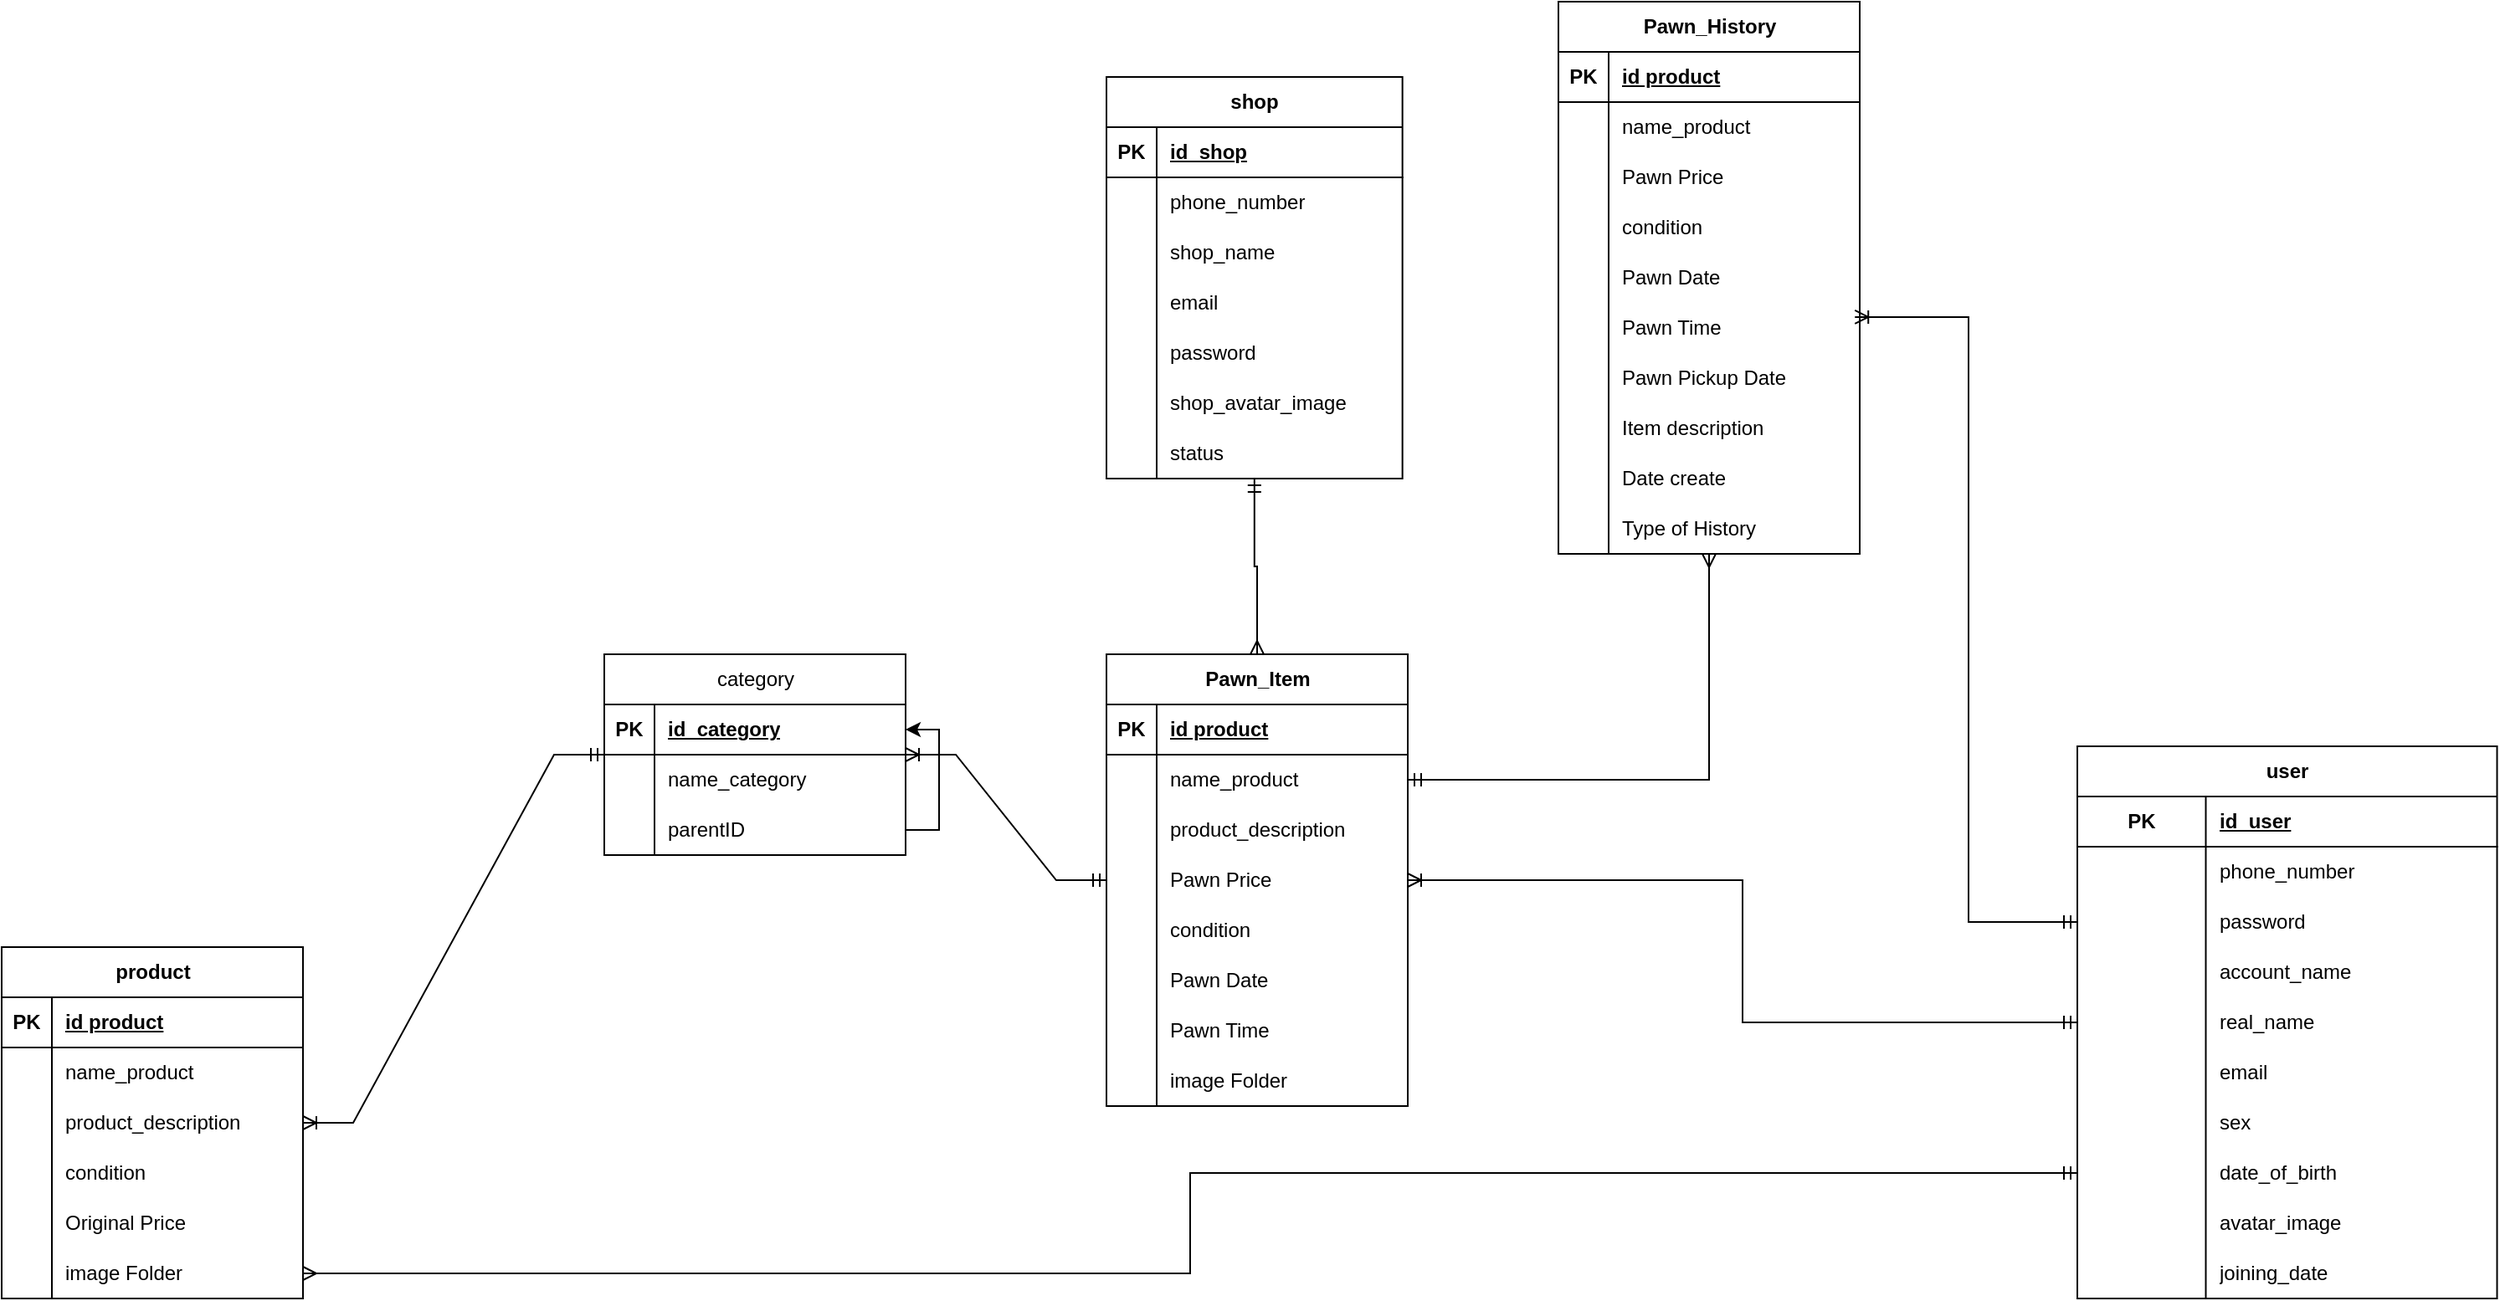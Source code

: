 <mxfile version="28.0.7">
  <diagram id="C5RBs43oDa-KdzZeNtuy" name="Page-1">
    <mxGraphModel dx="1588" dy="1987" grid="1" gridSize="10" guides="1" tooltips="1" connect="1" arrows="1" fold="1" page="1" pageScale="1" pageWidth="827" pageHeight="1169" math="0" shadow="0">
      <root>
        <mxCell id="WIyWlLk6GJQsqaUBKTNV-0" />
        <mxCell id="WIyWlLk6GJQsqaUBKTNV-1" parent="WIyWlLk6GJQsqaUBKTNV-0" />
        <mxCell id="OC8b4iL5Y77OhxWliu10-0" value="user" style="shape=table;startSize=30;container=1;collapsible=1;childLayout=tableLayout;fixedRows=1;rowLines=0;fontStyle=1;align=center;resizeLast=1;html=1;" vertex="1" parent="WIyWlLk6GJQsqaUBKTNV-1">
          <mxGeometry x="1630" y="385" width="250.75" height="330" as="geometry" />
        </mxCell>
        <mxCell id="OC8b4iL5Y77OhxWliu10-1" value="" style="shape=tableRow;horizontal=0;startSize=0;swimlaneHead=0;swimlaneBody=0;fillColor=none;collapsible=0;dropTarget=0;points=[[0,0.5],[1,0.5]];portConstraint=eastwest;top=0;left=0;right=0;bottom=1;" vertex="1" parent="OC8b4iL5Y77OhxWliu10-0">
          <mxGeometry y="30" width="250.75" height="30" as="geometry" />
        </mxCell>
        <mxCell id="OC8b4iL5Y77OhxWliu10-2" value="PK" style="shape=partialRectangle;connectable=0;fillColor=none;top=0;left=0;bottom=0;right=0;fontStyle=1;overflow=hidden;whiteSpace=wrap;html=1;" vertex="1" parent="OC8b4iL5Y77OhxWliu10-1">
          <mxGeometry width="76.75" height="30" as="geometry">
            <mxRectangle width="76.75" height="30" as="alternateBounds" />
          </mxGeometry>
        </mxCell>
        <mxCell id="OC8b4iL5Y77OhxWliu10-3" value="id_user" style="shape=partialRectangle;connectable=0;fillColor=none;top=0;left=0;bottom=0;right=0;align=left;spacingLeft=6;fontStyle=5;overflow=hidden;whiteSpace=wrap;html=1;" vertex="1" parent="OC8b4iL5Y77OhxWliu10-1">
          <mxGeometry x="76.75" width="174" height="30" as="geometry">
            <mxRectangle width="174" height="30" as="alternateBounds" />
          </mxGeometry>
        </mxCell>
        <mxCell id="OC8b4iL5Y77OhxWliu10-4" value="" style="shape=tableRow;horizontal=0;startSize=0;swimlaneHead=0;swimlaneBody=0;fillColor=none;collapsible=0;dropTarget=0;points=[[0,0.5],[1,0.5]];portConstraint=eastwest;top=0;left=0;right=0;bottom=0;" vertex="1" parent="OC8b4iL5Y77OhxWliu10-0">
          <mxGeometry y="60" width="250.75" height="30" as="geometry" />
        </mxCell>
        <mxCell id="OC8b4iL5Y77OhxWliu10-5" value="" style="shape=partialRectangle;connectable=0;fillColor=none;top=0;left=0;bottom=0;right=0;editable=1;overflow=hidden;whiteSpace=wrap;html=1;" vertex="1" parent="OC8b4iL5Y77OhxWliu10-4">
          <mxGeometry width="76.75" height="30" as="geometry">
            <mxRectangle width="76.75" height="30" as="alternateBounds" />
          </mxGeometry>
        </mxCell>
        <mxCell id="OC8b4iL5Y77OhxWliu10-6" value="phone_number" style="shape=partialRectangle;connectable=0;fillColor=none;top=0;left=0;bottom=0;right=0;align=left;spacingLeft=6;overflow=hidden;whiteSpace=wrap;html=1;" vertex="1" parent="OC8b4iL5Y77OhxWliu10-4">
          <mxGeometry x="76.75" width="174" height="30" as="geometry">
            <mxRectangle width="174" height="30" as="alternateBounds" />
          </mxGeometry>
        </mxCell>
        <mxCell id="OC8b4iL5Y77OhxWliu10-7" value="" style="shape=tableRow;horizontal=0;startSize=0;swimlaneHead=0;swimlaneBody=0;fillColor=none;collapsible=0;dropTarget=0;points=[[0,0.5],[1,0.5]];portConstraint=eastwest;top=0;left=0;right=0;bottom=0;" vertex="1" parent="OC8b4iL5Y77OhxWliu10-0">
          <mxGeometry y="90" width="250.75" height="30" as="geometry" />
        </mxCell>
        <mxCell id="OC8b4iL5Y77OhxWliu10-8" value="" style="shape=partialRectangle;connectable=0;fillColor=none;top=0;left=0;bottom=0;right=0;editable=1;overflow=hidden;whiteSpace=wrap;html=1;" vertex="1" parent="OC8b4iL5Y77OhxWliu10-7">
          <mxGeometry width="76.75" height="30" as="geometry">
            <mxRectangle width="76.75" height="30" as="alternateBounds" />
          </mxGeometry>
        </mxCell>
        <mxCell id="OC8b4iL5Y77OhxWliu10-9" value="password" style="shape=partialRectangle;connectable=0;fillColor=none;top=0;left=0;bottom=0;right=0;align=left;spacingLeft=6;overflow=hidden;whiteSpace=wrap;html=1;" vertex="1" parent="OC8b4iL5Y77OhxWliu10-7">
          <mxGeometry x="76.75" width="174" height="30" as="geometry">
            <mxRectangle width="174" height="30" as="alternateBounds" />
          </mxGeometry>
        </mxCell>
        <mxCell id="OC8b4iL5Y77OhxWliu10-10" value="" style="shape=tableRow;horizontal=0;startSize=0;swimlaneHead=0;swimlaneBody=0;fillColor=none;collapsible=0;dropTarget=0;points=[[0,0.5],[1,0.5]];portConstraint=eastwest;top=0;left=0;right=0;bottom=0;" vertex="1" parent="OC8b4iL5Y77OhxWliu10-0">
          <mxGeometry y="120" width="250.75" height="30" as="geometry" />
        </mxCell>
        <mxCell id="OC8b4iL5Y77OhxWliu10-11" value="" style="shape=partialRectangle;connectable=0;fillColor=none;top=0;left=0;bottom=0;right=0;editable=1;overflow=hidden;whiteSpace=wrap;html=1;" vertex="1" parent="OC8b4iL5Y77OhxWliu10-10">
          <mxGeometry width="76.75" height="30" as="geometry">
            <mxRectangle width="76.75" height="30" as="alternateBounds" />
          </mxGeometry>
        </mxCell>
        <mxCell id="OC8b4iL5Y77OhxWliu10-12" value="account_name" style="shape=partialRectangle;connectable=0;fillColor=none;top=0;left=0;bottom=0;right=0;align=left;spacingLeft=6;overflow=hidden;whiteSpace=wrap;html=1;" vertex="1" parent="OC8b4iL5Y77OhxWliu10-10">
          <mxGeometry x="76.75" width="174" height="30" as="geometry">
            <mxRectangle width="174" height="30" as="alternateBounds" />
          </mxGeometry>
        </mxCell>
        <mxCell id="OC8b4iL5Y77OhxWliu10-13" value="" style="shape=tableRow;horizontal=0;startSize=0;swimlaneHead=0;swimlaneBody=0;fillColor=none;collapsible=0;dropTarget=0;points=[[0,0.5],[1,0.5]];portConstraint=eastwest;top=0;left=0;right=0;bottom=0;" vertex="1" parent="OC8b4iL5Y77OhxWliu10-0">
          <mxGeometry y="150" width="250.75" height="30" as="geometry" />
        </mxCell>
        <mxCell id="OC8b4iL5Y77OhxWliu10-14" value="" style="shape=partialRectangle;connectable=0;fillColor=none;top=0;left=0;bottom=0;right=0;editable=1;overflow=hidden;whiteSpace=wrap;html=1;" vertex="1" parent="OC8b4iL5Y77OhxWliu10-13">
          <mxGeometry width="76.75" height="30" as="geometry">
            <mxRectangle width="76.75" height="30" as="alternateBounds" />
          </mxGeometry>
        </mxCell>
        <mxCell id="OC8b4iL5Y77OhxWliu10-15" value="real_name" style="shape=partialRectangle;connectable=0;fillColor=none;top=0;left=0;bottom=0;right=0;align=left;spacingLeft=6;overflow=hidden;whiteSpace=wrap;html=1;" vertex="1" parent="OC8b4iL5Y77OhxWliu10-13">
          <mxGeometry x="76.75" width="174" height="30" as="geometry">
            <mxRectangle width="174" height="30" as="alternateBounds" />
          </mxGeometry>
        </mxCell>
        <mxCell id="OC8b4iL5Y77OhxWliu10-16" value="" style="shape=tableRow;horizontal=0;startSize=0;swimlaneHead=0;swimlaneBody=0;fillColor=none;collapsible=0;dropTarget=0;points=[[0,0.5],[1,0.5]];portConstraint=eastwest;top=0;left=0;right=0;bottom=0;" vertex="1" parent="OC8b4iL5Y77OhxWliu10-0">
          <mxGeometry y="180" width="250.75" height="30" as="geometry" />
        </mxCell>
        <mxCell id="OC8b4iL5Y77OhxWliu10-17" value="" style="shape=partialRectangle;connectable=0;fillColor=none;top=0;left=0;bottom=0;right=0;editable=1;overflow=hidden;whiteSpace=wrap;html=1;" vertex="1" parent="OC8b4iL5Y77OhxWliu10-16">
          <mxGeometry width="76.75" height="30" as="geometry">
            <mxRectangle width="76.75" height="30" as="alternateBounds" />
          </mxGeometry>
        </mxCell>
        <mxCell id="OC8b4iL5Y77OhxWliu10-18" value="email" style="shape=partialRectangle;connectable=0;fillColor=none;top=0;left=0;bottom=0;right=0;align=left;spacingLeft=6;overflow=hidden;whiteSpace=wrap;html=1;" vertex="1" parent="OC8b4iL5Y77OhxWliu10-16">
          <mxGeometry x="76.75" width="174" height="30" as="geometry">
            <mxRectangle width="174" height="30" as="alternateBounds" />
          </mxGeometry>
        </mxCell>
        <mxCell id="OC8b4iL5Y77OhxWliu10-19" value="" style="shape=tableRow;horizontal=0;startSize=0;swimlaneHead=0;swimlaneBody=0;fillColor=none;collapsible=0;dropTarget=0;points=[[0,0.5],[1,0.5]];portConstraint=eastwest;top=0;left=0;right=0;bottom=0;" vertex="1" parent="OC8b4iL5Y77OhxWliu10-0">
          <mxGeometry y="210" width="250.75" height="30" as="geometry" />
        </mxCell>
        <mxCell id="OC8b4iL5Y77OhxWliu10-20" value="" style="shape=partialRectangle;connectable=0;fillColor=none;top=0;left=0;bottom=0;right=0;editable=1;overflow=hidden;whiteSpace=wrap;html=1;" vertex="1" parent="OC8b4iL5Y77OhxWliu10-19">
          <mxGeometry width="76.75" height="30" as="geometry">
            <mxRectangle width="76.75" height="30" as="alternateBounds" />
          </mxGeometry>
        </mxCell>
        <mxCell id="OC8b4iL5Y77OhxWliu10-21" value="sex" style="shape=partialRectangle;connectable=0;fillColor=none;top=0;left=0;bottom=0;right=0;align=left;spacingLeft=6;overflow=hidden;whiteSpace=wrap;html=1;" vertex="1" parent="OC8b4iL5Y77OhxWliu10-19">
          <mxGeometry x="76.75" width="174" height="30" as="geometry">
            <mxRectangle width="174" height="30" as="alternateBounds" />
          </mxGeometry>
        </mxCell>
        <mxCell id="OC8b4iL5Y77OhxWliu10-22" value="" style="shape=tableRow;horizontal=0;startSize=0;swimlaneHead=0;swimlaneBody=0;fillColor=none;collapsible=0;dropTarget=0;points=[[0,0.5],[1,0.5]];portConstraint=eastwest;top=0;left=0;right=0;bottom=0;" vertex="1" parent="OC8b4iL5Y77OhxWliu10-0">
          <mxGeometry y="240" width="250.75" height="30" as="geometry" />
        </mxCell>
        <mxCell id="OC8b4iL5Y77OhxWliu10-23" value="" style="shape=partialRectangle;connectable=0;fillColor=none;top=0;left=0;bottom=0;right=0;editable=1;overflow=hidden;whiteSpace=wrap;html=1;" vertex="1" parent="OC8b4iL5Y77OhxWliu10-22">
          <mxGeometry width="76.75" height="30" as="geometry">
            <mxRectangle width="76.75" height="30" as="alternateBounds" />
          </mxGeometry>
        </mxCell>
        <mxCell id="OC8b4iL5Y77OhxWliu10-24" value="date_of_birth" style="shape=partialRectangle;connectable=0;fillColor=none;top=0;left=0;bottom=0;right=0;align=left;spacingLeft=6;overflow=hidden;whiteSpace=wrap;html=1;" vertex="1" parent="OC8b4iL5Y77OhxWliu10-22">
          <mxGeometry x="76.75" width="174" height="30" as="geometry">
            <mxRectangle width="174" height="30" as="alternateBounds" />
          </mxGeometry>
        </mxCell>
        <mxCell id="OC8b4iL5Y77OhxWliu10-25" value="" style="shape=tableRow;horizontal=0;startSize=0;swimlaneHead=0;swimlaneBody=0;fillColor=none;collapsible=0;dropTarget=0;points=[[0,0.5],[1,0.5]];portConstraint=eastwest;top=0;left=0;right=0;bottom=0;" vertex="1" parent="OC8b4iL5Y77OhxWliu10-0">
          <mxGeometry y="270" width="250.75" height="30" as="geometry" />
        </mxCell>
        <mxCell id="OC8b4iL5Y77OhxWliu10-26" value="" style="shape=partialRectangle;connectable=0;fillColor=none;top=0;left=0;bottom=0;right=0;editable=1;overflow=hidden;whiteSpace=wrap;html=1;" vertex="1" parent="OC8b4iL5Y77OhxWliu10-25">
          <mxGeometry width="76.75" height="30" as="geometry">
            <mxRectangle width="76.75" height="30" as="alternateBounds" />
          </mxGeometry>
        </mxCell>
        <mxCell id="OC8b4iL5Y77OhxWliu10-27" value="avatar_image" style="shape=partialRectangle;connectable=0;fillColor=none;top=0;left=0;bottom=0;right=0;align=left;spacingLeft=6;overflow=hidden;whiteSpace=wrap;html=1;" vertex="1" parent="OC8b4iL5Y77OhxWliu10-25">
          <mxGeometry x="76.75" width="174" height="30" as="geometry">
            <mxRectangle width="174" height="30" as="alternateBounds" />
          </mxGeometry>
        </mxCell>
        <mxCell id="OC8b4iL5Y77OhxWliu10-28" value="" style="shape=tableRow;horizontal=0;startSize=0;swimlaneHead=0;swimlaneBody=0;fillColor=none;collapsible=0;dropTarget=0;points=[[0,0.5],[1,0.5]];portConstraint=eastwest;top=0;left=0;right=0;bottom=0;" vertex="1" parent="OC8b4iL5Y77OhxWliu10-0">
          <mxGeometry y="300" width="250.75" height="30" as="geometry" />
        </mxCell>
        <mxCell id="OC8b4iL5Y77OhxWliu10-29" value="" style="shape=partialRectangle;connectable=0;fillColor=none;top=0;left=0;bottom=0;right=0;editable=1;overflow=hidden;whiteSpace=wrap;html=1;" vertex="1" parent="OC8b4iL5Y77OhxWliu10-28">
          <mxGeometry width="76.75" height="30" as="geometry">
            <mxRectangle width="76.75" height="30" as="alternateBounds" />
          </mxGeometry>
        </mxCell>
        <mxCell id="OC8b4iL5Y77OhxWliu10-30" value="joining_date" style="shape=partialRectangle;connectable=0;fillColor=none;top=0;left=0;bottom=0;right=0;align=left;spacingLeft=6;overflow=hidden;whiteSpace=wrap;html=1;" vertex="1" parent="OC8b4iL5Y77OhxWliu10-28">
          <mxGeometry x="76.75" width="174" height="30" as="geometry">
            <mxRectangle width="174" height="30" as="alternateBounds" />
          </mxGeometry>
        </mxCell>
        <mxCell id="OC8b4iL5Y77OhxWliu10-62" value="product" style="shape=table;startSize=30;container=1;collapsible=1;childLayout=tableLayout;fixedRows=1;rowLines=0;fontStyle=1;align=center;resizeLast=1;html=1;" vertex="1" parent="WIyWlLk6GJQsqaUBKTNV-1">
          <mxGeometry x="390" y="505" width="180" height="210" as="geometry" />
        </mxCell>
        <mxCell id="OC8b4iL5Y77OhxWliu10-63" value="" style="shape=tableRow;horizontal=0;startSize=0;swimlaneHead=0;swimlaneBody=0;fillColor=none;collapsible=0;dropTarget=0;points=[[0,0.5],[1,0.5]];portConstraint=eastwest;top=0;left=0;right=0;bottom=1;" vertex="1" parent="OC8b4iL5Y77OhxWliu10-62">
          <mxGeometry y="30" width="180" height="30" as="geometry" />
        </mxCell>
        <mxCell id="OC8b4iL5Y77OhxWliu10-64" value="PK" style="shape=partialRectangle;connectable=0;fillColor=none;top=0;left=0;bottom=0;right=0;fontStyle=1;overflow=hidden;whiteSpace=wrap;html=1;" vertex="1" parent="OC8b4iL5Y77OhxWliu10-63">
          <mxGeometry width="30" height="30" as="geometry">
            <mxRectangle width="30" height="30" as="alternateBounds" />
          </mxGeometry>
        </mxCell>
        <mxCell id="OC8b4iL5Y77OhxWliu10-65" value="id product" style="shape=partialRectangle;connectable=0;fillColor=none;top=0;left=0;bottom=0;right=0;align=left;spacingLeft=6;fontStyle=5;overflow=hidden;whiteSpace=wrap;html=1;" vertex="1" parent="OC8b4iL5Y77OhxWliu10-63">
          <mxGeometry x="30" width="150" height="30" as="geometry">
            <mxRectangle width="150" height="30" as="alternateBounds" />
          </mxGeometry>
        </mxCell>
        <mxCell id="OC8b4iL5Y77OhxWliu10-66" value="" style="shape=tableRow;horizontal=0;startSize=0;swimlaneHead=0;swimlaneBody=0;fillColor=none;collapsible=0;dropTarget=0;points=[[0,0.5],[1,0.5]];portConstraint=eastwest;top=0;left=0;right=0;bottom=0;" vertex="1" parent="OC8b4iL5Y77OhxWliu10-62">
          <mxGeometry y="60" width="180" height="30" as="geometry" />
        </mxCell>
        <mxCell id="OC8b4iL5Y77OhxWliu10-67" value="" style="shape=partialRectangle;connectable=0;fillColor=none;top=0;left=0;bottom=0;right=0;editable=1;overflow=hidden;whiteSpace=wrap;html=1;" vertex="1" parent="OC8b4iL5Y77OhxWliu10-66">
          <mxGeometry width="30" height="30" as="geometry">
            <mxRectangle width="30" height="30" as="alternateBounds" />
          </mxGeometry>
        </mxCell>
        <mxCell id="OC8b4iL5Y77OhxWliu10-68" value="name_product" style="shape=partialRectangle;connectable=0;fillColor=none;top=0;left=0;bottom=0;right=0;align=left;spacingLeft=6;overflow=hidden;whiteSpace=wrap;html=1;" vertex="1" parent="OC8b4iL5Y77OhxWliu10-66">
          <mxGeometry x="30" width="150" height="30" as="geometry">
            <mxRectangle width="150" height="30" as="alternateBounds" />
          </mxGeometry>
        </mxCell>
        <mxCell id="OC8b4iL5Y77OhxWliu10-69" value="" style="shape=tableRow;horizontal=0;startSize=0;swimlaneHead=0;swimlaneBody=0;fillColor=none;collapsible=0;dropTarget=0;points=[[0,0.5],[1,0.5]];portConstraint=eastwest;top=0;left=0;right=0;bottom=0;" vertex="1" parent="OC8b4iL5Y77OhxWliu10-62">
          <mxGeometry y="90" width="180" height="30" as="geometry" />
        </mxCell>
        <mxCell id="OC8b4iL5Y77OhxWliu10-70" value="" style="shape=partialRectangle;connectable=0;fillColor=none;top=0;left=0;bottom=0;right=0;editable=1;overflow=hidden;whiteSpace=wrap;html=1;" vertex="1" parent="OC8b4iL5Y77OhxWliu10-69">
          <mxGeometry width="30" height="30" as="geometry">
            <mxRectangle width="30" height="30" as="alternateBounds" />
          </mxGeometry>
        </mxCell>
        <mxCell id="OC8b4iL5Y77OhxWliu10-71" value="product_description" style="shape=partialRectangle;connectable=0;fillColor=none;top=0;left=0;bottom=0;right=0;align=left;spacingLeft=6;overflow=hidden;whiteSpace=wrap;html=1;" vertex="1" parent="OC8b4iL5Y77OhxWliu10-69">
          <mxGeometry x="30" width="150" height="30" as="geometry">
            <mxRectangle width="150" height="30" as="alternateBounds" />
          </mxGeometry>
        </mxCell>
        <mxCell id="OC8b4iL5Y77OhxWliu10-75" value="" style="shape=tableRow;horizontal=0;startSize=0;swimlaneHead=0;swimlaneBody=0;fillColor=none;collapsible=0;dropTarget=0;points=[[0,0.5],[1,0.5]];portConstraint=eastwest;top=0;left=0;right=0;bottom=0;" vertex="1" parent="OC8b4iL5Y77OhxWliu10-62">
          <mxGeometry y="120" width="180" height="30" as="geometry" />
        </mxCell>
        <mxCell id="OC8b4iL5Y77OhxWliu10-76" value="" style="shape=partialRectangle;connectable=0;fillColor=none;top=0;left=0;bottom=0;right=0;editable=1;overflow=hidden;whiteSpace=wrap;html=1;" vertex="1" parent="OC8b4iL5Y77OhxWliu10-75">
          <mxGeometry width="30" height="30" as="geometry">
            <mxRectangle width="30" height="30" as="alternateBounds" />
          </mxGeometry>
        </mxCell>
        <mxCell id="OC8b4iL5Y77OhxWliu10-77" value="condition" style="shape=partialRectangle;connectable=0;fillColor=none;top=0;left=0;bottom=0;right=0;align=left;spacingLeft=6;overflow=hidden;whiteSpace=wrap;html=1;" vertex="1" parent="OC8b4iL5Y77OhxWliu10-75">
          <mxGeometry x="30" width="150" height="30" as="geometry">
            <mxRectangle width="150" height="30" as="alternateBounds" />
          </mxGeometry>
        </mxCell>
        <mxCell id="OC8b4iL5Y77OhxWliu10-285" value="" style="shape=tableRow;horizontal=0;startSize=0;swimlaneHead=0;swimlaneBody=0;fillColor=none;collapsible=0;dropTarget=0;points=[[0,0.5],[1,0.5]];portConstraint=eastwest;top=0;left=0;right=0;bottom=0;" vertex="1" parent="OC8b4iL5Y77OhxWliu10-62">
          <mxGeometry y="150" width="180" height="30" as="geometry" />
        </mxCell>
        <mxCell id="OC8b4iL5Y77OhxWliu10-286" value="" style="shape=partialRectangle;connectable=0;fillColor=none;top=0;left=0;bottom=0;right=0;editable=1;overflow=hidden;whiteSpace=wrap;html=1;" vertex="1" parent="OC8b4iL5Y77OhxWliu10-285">
          <mxGeometry width="30" height="30" as="geometry">
            <mxRectangle width="30" height="30" as="alternateBounds" />
          </mxGeometry>
        </mxCell>
        <mxCell id="OC8b4iL5Y77OhxWliu10-287" value="Original Price" style="shape=partialRectangle;connectable=0;fillColor=none;top=0;left=0;bottom=0;right=0;align=left;spacingLeft=6;overflow=hidden;whiteSpace=wrap;html=1;" vertex="1" parent="OC8b4iL5Y77OhxWliu10-285">
          <mxGeometry x="30" width="150" height="30" as="geometry">
            <mxRectangle width="150" height="30" as="alternateBounds" />
          </mxGeometry>
        </mxCell>
        <mxCell id="OC8b4iL5Y77OhxWliu10-313" value="" style="shape=tableRow;horizontal=0;startSize=0;swimlaneHead=0;swimlaneBody=0;fillColor=none;collapsible=0;dropTarget=0;points=[[0,0.5],[1,0.5]];portConstraint=eastwest;top=0;left=0;right=0;bottom=0;" vertex="1" parent="OC8b4iL5Y77OhxWliu10-62">
          <mxGeometry y="180" width="180" height="30" as="geometry" />
        </mxCell>
        <mxCell id="OC8b4iL5Y77OhxWliu10-314" value="" style="shape=partialRectangle;connectable=0;fillColor=none;top=0;left=0;bottom=0;right=0;editable=1;overflow=hidden;whiteSpace=wrap;html=1;" vertex="1" parent="OC8b4iL5Y77OhxWliu10-313">
          <mxGeometry width="30" height="30" as="geometry">
            <mxRectangle width="30" height="30" as="alternateBounds" />
          </mxGeometry>
        </mxCell>
        <mxCell id="OC8b4iL5Y77OhxWliu10-315" value="image Folder" style="shape=partialRectangle;connectable=0;fillColor=none;top=0;left=0;bottom=0;right=0;align=left;spacingLeft=6;overflow=hidden;whiteSpace=wrap;html=1;" vertex="1" parent="OC8b4iL5Y77OhxWliu10-313">
          <mxGeometry x="30" width="150" height="30" as="geometry">
            <mxRectangle width="150" height="30" as="alternateBounds" />
          </mxGeometry>
        </mxCell>
        <mxCell id="OC8b4iL5Y77OhxWliu10-109" value="&lt;span style=&quot;font-weight: 400; text-align: left; text-wrap: wrap;&quot;&gt;category&lt;/span&gt;" style="shape=table;startSize=30;container=1;collapsible=1;childLayout=tableLayout;fixedRows=1;rowLines=0;fontStyle=1;align=center;resizeLast=1;html=1;" vertex="1" parent="WIyWlLk6GJQsqaUBKTNV-1">
          <mxGeometry x="750" y="330" width="180" height="120" as="geometry" />
        </mxCell>
        <mxCell id="OC8b4iL5Y77OhxWliu10-110" value="" style="shape=tableRow;horizontal=0;startSize=0;swimlaneHead=0;swimlaneBody=0;fillColor=none;collapsible=0;dropTarget=0;points=[[0,0.5],[1,0.5]];portConstraint=eastwest;top=0;left=0;right=0;bottom=1;" vertex="1" parent="OC8b4iL5Y77OhxWliu10-109">
          <mxGeometry y="30" width="180" height="30" as="geometry" />
        </mxCell>
        <mxCell id="OC8b4iL5Y77OhxWliu10-111" value="PK" style="shape=partialRectangle;connectable=0;fillColor=none;top=0;left=0;bottom=0;right=0;fontStyle=1;overflow=hidden;whiteSpace=wrap;html=1;" vertex="1" parent="OC8b4iL5Y77OhxWliu10-110">
          <mxGeometry width="30" height="30" as="geometry">
            <mxRectangle width="30" height="30" as="alternateBounds" />
          </mxGeometry>
        </mxCell>
        <mxCell id="OC8b4iL5Y77OhxWliu10-112" value="id_category" style="shape=partialRectangle;connectable=0;fillColor=none;top=0;left=0;bottom=0;right=0;align=left;spacingLeft=6;fontStyle=5;overflow=hidden;whiteSpace=wrap;html=1;" vertex="1" parent="OC8b4iL5Y77OhxWliu10-110">
          <mxGeometry x="30" width="150" height="30" as="geometry">
            <mxRectangle width="150" height="30" as="alternateBounds" />
          </mxGeometry>
        </mxCell>
        <mxCell id="OC8b4iL5Y77OhxWliu10-113" value="" style="shape=tableRow;horizontal=0;startSize=0;swimlaneHead=0;swimlaneBody=0;fillColor=none;collapsible=0;dropTarget=0;points=[[0,0.5],[1,0.5]];portConstraint=eastwest;top=0;left=0;right=0;bottom=0;" vertex="1" parent="OC8b4iL5Y77OhxWliu10-109">
          <mxGeometry y="60" width="180" height="30" as="geometry" />
        </mxCell>
        <mxCell id="OC8b4iL5Y77OhxWliu10-114" value="" style="shape=partialRectangle;connectable=0;fillColor=none;top=0;left=0;bottom=0;right=0;editable=1;overflow=hidden;whiteSpace=wrap;html=1;" vertex="1" parent="OC8b4iL5Y77OhxWliu10-113">
          <mxGeometry width="30" height="30" as="geometry">
            <mxRectangle width="30" height="30" as="alternateBounds" />
          </mxGeometry>
        </mxCell>
        <mxCell id="OC8b4iL5Y77OhxWliu10-115" value="name_category" style="shape=partialRectangle;connectable=0;fillColor=none;top=0;left=0;bottom=0;right=0;align=left;spacingLeft=6;overflow=hidden;whiteSpace=wrap;html=1;" vertex="1" parent="OC8b4iL5Y77OhxWliu10-113">
          <mxGeometry x="30" width="150" height="30" as="geometry">
            <mxRectangle width="150" height="30" as="alternateBounds" />
          </mxGeometry>
        </mxCell>
        <mxCell id="OC8b4iL5Y77OhxWliu10-116" value="" style="shape=tableRow;horizontal=0;startSize=0;swimlaneHead=0;swimlaneBody=0;fillColor=none;collapsible=0;dropTarget=0;points=[[0,0.5],[1,0.5]];portConstraint=eastwest;top=0;left=0;right=0;bottom=0;" vertex="1" parent="OC8b4iL5Y77OhxWliu10-109">
          <mxGeometry y="90" width="180" height="30" as="geometry" />
        </mxCell>
        <mxCell id="OC8b4iL5Y77OhxWliu10-117" value="" style="shape=partialRectangle;connectable=0;fillColor=none;top=0;left=0;bottom=0;right=0;editable=1;overflow=hidden;whiteSpace=wrap;html=1;" vertex="1" parent="OC8b4iL5Y77OhxWliu10-116">
          <mxGeometry width="30" height="30" as="geometry">
            <mxRectangle width="30" height="30" as="alternateBounds" />
          </mxGeometry>
        </mxCell>
        <mxCell id="OC8b4iL5Y77OhxWliu10-118" value="parentID" style="shape=partialRectangle;connectable=0;fillColor=none;top=0;left=0;bottom=0;right=0;align=left;spacingLeft=6;overflow=hidden;whiteSpace=wrap;html=1;" vertex="1" parent="OC8b4iL5Y77OhxWliu10-116">
          <mxGeometry x="30" width="150" height="30" as="geometry">
            <mxRectangle width="150" height="30" as="alternateBounds" />
          </mxGeometry>
        </mxCell>
        <mxCell id="OC8b4iL5Y77OhxWliu10-119" style="edgeStyle=orthogonalEdgeStyle;rounded=0;orthogonalLoop=1;jettySize=auto;html=1;exitX=1;exitY=0.5;exitDx=0;exitDy=0;entryX=1;entryY=0.5;entryDx=0;entryDy=0;" edge="1" parent="OC8b4iL5Y77OhxWliu10-109" source="OC8b4iL5Y77OhxWliu10-116" target="OC8b4iL5Y77OhxWliu10-110">
          <mxGeometry relative="1" as="geometry" />
        </mxCell>
        <mxCell id="OC8b4iL5Y77OhxWliu10-120" value="" style="edgeStyle=entityRelationEdgeStyle;fontSize=12;html=1;endArrow=ERmandOne;startArrow=ERoneToMany;rounded=0;startFill=0;" edge="1" parent="WIyWlLk6GJQsqaUBKTNV-1" target="OC8b4iL5Y77OhxWliu10-109" source="OC8b4iL5Y77OhxWliu10-62">
          <mxGeometry width="100" height="100" relative="1" as="geometry">
            <mxPoint x="740" y="300" as="sourcePoint" />
            <mxPoint x="1060" y="115" as="targetPoint" />
          </mxGeometry>
        </mxCell>
        <mxCell id="OC8b4iL5Y77OhxWliu10-339" style="edgeStyle=orthogonalEdgeStyle;rounded=0;orthogonalLoop=1;jettySize=auto;html=1;exitX=0.5;exitY=0;exitDx=0;exitDy=0;endArrow=ERmandOne;endFill=0;startArrow=ERmany;startFill=0;" edge="1" parent="WIyWlLk6GJQsqaUBKTNV-1" source="OC8b4iL5Y77OhxWliu10-185" target="OC8b4iL5Y77OhxWliu10-317">
          <mxGeometry relative="1" as="geometry" />
        </mxCell>
        <mxCell id="OC8b4iL5Y77OhxWliu10-185" value="Pawn_Item" style="shape=table;startSize=30;container=1;collapsible=1;childLayout=tableLayout;fixedRows=1;rowLines=0;fontStyle=1;align=center;resizeLast=1;html=1;" vertex="1" parent="WIyWlLk6GJQsqaUBKTNV-1">
          <mxGeometry x="1050" y="330" width="180" height="270" as="geometry" />
        </mxCell>
        <mxCell id="OC8b4iL5Y77OhxWliu10-186" value="" style="shape=tableRow;horizontal=0;startSize=0;swimlaneHead=0;swimlaneBody=0;fillColor=none;collapsible=0;dropTarget=0;points=[[0,0.5],[1,0.5]];portConstraint=eastwest;top=0;left=0;right=0;bottom=1;" vertex="1" parent="OC8b4iL5Y77OhxWliu10-185">
          <mxGeometry y="30" width="180" height="30" as="geometry" />
        </mxCell>
        <mxCell id="OC8b4iL5Y77OhxWliu10-187" value="PK" style="shape=partialRectangle;connectable=0;fillColor=none;top=0;left=0;bottom=0;right=0;fontStyle=1;overflow=hidden;whiteSpace=wrap;html=1;" vertex="1" parent="OC8b4iL5Y77OhxWliu10-186">
          <mxGeometry width="30" height="30" as="geometry">
            <mxRectangle width="30" height="30" as="alternateBounds" />
          </mxGeometry>
        </mxCell>
        <mxCell id="OC8b4iL5Y77OhxWliu10-188" value="id product" style="shape=partialRectangle;connectable=0;fillColor=none;top=0;left=0;bottom=0;right=0;align=left;spacingLeft=6;fontStyle=5;overflow=hidden;whiteSpace=wrap;html=1;" vertex="1" parent="OC8b4iL5Y77OhxWliu10-186">
          <mxGeometry x="30" width="150" height="30" as="geometry">
            <mxRectangle width="150" height="30" as="alternateBounds" />
          </mxGeometry>
        </mxCell>
        <mxCell id="OC8b4iL5Y77OhxWliu10-189" value="" style="shape=tableRow;horizontal=0;startSize=0;swimlaneHead=0;swimlaneBody=0;fillColor=none;collapsible=0;dropTarget=0;points=[[0,0.5],[1,0.5]];portConstraint=eastwest;top=0;left=0;right=0;bottom=0;" vertex="1" parent="OC8b4iL5Y77OhxWliu10-185">
          <mxGeometry y="60" width="180" height="30" as="geometry" />
        </mxCell>
        <mxCell id="OC8b4iL5Y77OhxWliu10-190" value="" style="shape=partialRectangle;connectable=0;fillColor=none;top=0;left=0;bottom=0;right=0;editable=1;overflow=hidden;whiteSpace=wrap;html=1;" vertex="1" parent="OC8b4iL5Y77OhxWliu10-189">
          <mxGeometry width="30" height="30" as="geometry">
            <mxRectangle width="30" height="30" as="alternateBounds" />
          </mxGeometry>
        </mxCell>
        <mxCell id="OC8b4iL5Y77OhxWliu10-191" value="name_product" style="shape=partialRectangle;connectable=0;fillColor=none;top=0;left=0;bottom=0;right=0;align=left;spacingLeft=6;overflow=hidden;whiteSpace=wrap;html=1;" vertex="1" parent="OC8b4iL5Y77OhxWliu10-189">
          <mxGeometry x="30" width="150" height="30" as="geometry">
            <mxRectangle width="150" height="30" as="alternateBounds" />
          </mxGeometry>
        </mxCell>
        <mxCell id="OC8b4iL5Y77OhxWliu10-192" value="" style="shape=tableRow;horizontal=0;startSize=0;swimlaneHead=0;swimlaneBody=0;fillColor=none;collapsible=0;dropTarget=0;points=[[0,0.5],[1,0.5]];portConstraint=eastwest;top=0;left=0;right=0;bottom=0;" vertex="1" parent="OC8b4iL5Y77OhxWliu10-185">
          <mxGeometry y="90" width="180" height="30" as="geometry" />
        </mxCell>
        <mxCell id="OC8b4iL5Y77OhxWliu10-193" value="" style="shape=partialRectangle;connectable=0;fillColor=none;top=0;left=0;bottom=0;right=0;editable=1;overflow=hidden;whiteSpace=wrap;html=1;" vertex="1" parent="OC8b4iL5Y77OhxWliu10-192">
          <mxGeometry width="30" height="30" as="geometry">
            <mxRectangle width="30" height="30" as="alternateBounds" />
          </mxGeometry>
        </mxCell>
        <mxCell id="OC8b4iL5Y77OhxWliu10-194" value="product_description" style="shape=partialRectangle;connectable=0;fillColor=none;top=0;left=0;bottom=0;right=0;align=left;spacingLeft=6;overflow=hidden;whiteSpace=wrap;html=1;" vertex="1" parent="OC8b4iL5Y77OhxWliu10-192">
          <mxGeometry x="30" width="150" height="30" as="geometry">
            <mxRectangle width="150" height="30" as="alternateBounds" />
          </mxGeometry>
        </mxCell>
        <mxCell id="OC8b4iL5Y77OhxWliu10-195" value="" style="shape=tableRow;horizontal=0;startSize=0;swimlaneHead=0;swimlaneBody=0;fillColor=none;collapsible=0;dropTarget=0;points=[[0,0.5],[1,0.5]];portConstraint=eastwest;top=0;left=0;right=0;bottom=0;" vertex="1" parent="OC8b4iL5Y77OhxWliu10-185">
          <mxGeometry y="120" width="180" height="30" as="geometry" />
        </mxCell>
        <mxCell id="OC8b4iL5Y77OhxWliu10-196" value="" style="shape=partialRectangle;connectable=0;fillColor=none;top=0;left=0;bottom=0;right=0;editable=1;overflow=hidden;whiteSpace=wrap;html=1;" vertex="1" parent="OC8b4iL5Y77OhxWliu10-195">
          <mxGeometry width="30" height="30" as="geometry">
            <mxRectangle width="30" height="30" as="alternateBounds" />
          </mxGeometry>
        </mxCell>
        <mxCell id="OC8b4iL5Y77OhxWliu10-197" value="Pawn Price" style="shape=partialRectangle;connectable=0;fillColor=none;top=0;left=0;bottom=0;right=0;align=left;spacingLeft=6;overflow=hidden;whiteSpace=wrap;html=1;" vertex="1" parent="OC8b4iL5Y77OhxWliu10-195">
          <mxGeometry x="30" width="150" height="30" as="geometry">
            <mxRectangle width="150" height="30" as="alternateBounds" />
          </mxGeometry>
        </mxCell>
        <mxCell id="OC8b4iL5Y77OhxWliu10-198" value="" style="shape=tableRow;horizontal=0;startSize=0;swimlaneHead=0;swimlaneBody=0;fillColor=none;collapsible=0;dropTarget=0;points=[[0,0.5],[1,0.5]];portConstraint=eastwest;top=0;left=0;right=0;bottom=0;" vertex="1" parent="OC8b4iL5Y77OhxWliu10-185">
          <mxGeometry y="150" width="180" height="30" as="geometry" />
        </mxCell>
        <mxCell id="OC8b4iL5Y77OhxWliu10-199" value="" style="shape=partialRectangle;connectable=0;fillColor=none;top=0;left=0;bottom=0;right=0;editable=1;overflow=hidden;whiteSpace=wrap;html=1;" vertex="1" parent="OC8b4iL5Y77OhxWliu10-198">
          <mxGeometry width="30" height="30" as="geometry">
            <mxRectangle width="30" height="30" as="alternateBounds" />
          </mxGeometry>
        </mxCell>
        <mxCell id="OC8b4iL5Y77OhxWliu10-200" value="condition" style="shape=partialRectangle;connectable=0;fillColor=none;top=0;left=0;bottom=0;right=0;align=left;spacingLeft=6;overflow=hidden;whiteSpace=wrap;html=1;" vertex="1" parent="OC8b4iL5Y77OhxWliu10-198">
          <mxGeometry x="30" width="150" height="30" as="geometry">
            <mxRectangle width="150" height="30" as="alternateBounds" />
          </mxGeometry>
        </mxCell>
        <mxCell id="OC8b4iL5Y77OhxWliu10-201" value="" style="shape=tableRow;horizontal=0;startSize=0;swimlaneHead=0;swimlaneBody=0;fillColor=none;collapsible=0;dropTarget=0;points=[[0,0.5],[1,0.5]];portConstraint=eastwest;top=0;left=0;right=0;bottom=0;" vertex="1" parent="OC8b4iL5Y77OhxWliu10-185">
          <mxGeometry y="180" width="180" height="30" as="geometry" />
        </mxCell>
        <mxCell id="OC8b4iL5Y77OhxWliu10-202" value="" style="shape=partialRectangle;connectable=0;fillColor=none;top=0;left=0;bottom=0;right=0;editable=1;overflow=hidden;whiteSpace=wrap;html=1;" vertex="1" parent="OC8b4iL5Y77OhxWliu10-201">
          <mxGeometry width="30" height="30" as="geometry">
            <mxRectangle width="30" height="30" as="alternateBounds" />
          </mxGeometry>
        </mxCell>
        <mxCell id="OC8b4iL5Y77OhxWliu10-203" value="Pawn Date" style="shape=partialRectangle;connectable=0;fillColor=none;top=0;left=0;bottom=0;right=0;align=left;spacingLeft=6;overflow=hidden;whiteSpace=wrap;html=1;" vertex="1" parent="OC8b4iL5Y77OhxWliu10-201">
          <mxGeometry x="30" width="150" height="30" as="geometry">
            <mxRectangle width="150" height="30" as="alternateBounds" />
          </mxGeometry>
        </mxCell>
        <mxCell id="OC8b4iL5Y77OhxWliu10-208" value="" style="shape=tableRow;horizontal=0;startSize=0;swimlaneHead=0;swimlaneBody=0;fillColor=none;collapsible=0;dropTarget=0;points=[[0,0.5],[1,0.5]];portConstraint=eastwest;top=0;left=0;right=0;bottom=0;" vertex="1" parent="OC8b4iL5Y77OhxWliu10-185">
          <mxGeometry y="210" width="180" height="30" as="geometry" />
        </mxCell>
        <mxCell id="OC8b4iL5Y77OhxWliu10-209" value="" style="shape=partialRectangle;connectable=0;fillColor=none;top=0;left=0;bottom=0;right=0;editable=1;overflow=hidden;whiteSpace=wrap;html=1;" vertex="1" parent="OC8b4iL5Y77OhxWliu10-208">
          <mxGeometry width="30" height="30" as="geometry">
            <mxRectangle width="30" height="30" as="alternateBounds" />
          </mxGeometry>
        </mxCell>
        <mxCell id="OC8b4iL5Y77OhxWliu10-210" value="Pawn Time" style="shape=partialRectangle;connectable=0;fillColor=none;top=0;left=0;bottom=0;right=0;align=left;spacingLeft=6;overflow=hidden;whiteSpace=wrap;html=1;" vertex="1" parent="OC8b4iL5Y77OhxWliu10-208">
          <mxGeometry x="30" width="150" height="30" as="geometry">
            <mxRectangle width="150" height="30" as="alternateBounds" />
          </mxGeometry>
        </mxCell>
        <mxCell id="OC8b4iL5Y77OhxWliu10-279" value="" style="shape=tableRow;horizontal=0;startSize=0;swimlaneHead=0;swimlaneBody=0;fillColor=none;collapsible=0;dropTarget=0;points=[[0,0.5],[1,0.5]];portConstraint=eastwest;top=0;left=0;right=0;bottom=0;" vertex="1" parent="OC8b4iL5Y77OhxWliu10-185">
          <mxGeometry y="240" width="180" height="30" as="geometry" />
        </mxCell>
        <mxCell id="OC8b4iL5Y77OhxWliu10-280" value="" style="shape=partialRectangle;connectable=0;fillColor=none;top=0;left=0;bottom=0;right=0;editable=1;overflow=hidden;whiteSpace=wrap;html=1;" vertex="1" parent="OC8b4iL5Y77OhxWliu10-279">
          <mxGeometry width="30" height="30" as="geometry">
            <mxRectangle width="30" height="30" as="alternateBounds" />
          </mxGeometry>
        </mxCell>
        <mxCell id="OC8b4iL5Y77OhxWliu10-281" value="image Folder" style="shape=partialRectangle;connectable=0;fillColor=none;top=0;left=0;bottom=0;right=0;align=left;spacingLeft=6;overflow=hidden;whiteSpace=wrap;html=1;" vertex="1" parent="OC8b4iL5Y77OhxWliu10-279">
          <mxGeometry x="30" width="150" height="30" as="geometry">
            <mxRectangle width="150" height="30" as="alternateBounds" />
          </mxGeometry>
        </mxCell>
        <mxCell id="OC8b4iL5Y77OhxWliu10-204" value="" style="edgeStyle=entityRelationEdgeStyle;fontSize=12;html=1;endArrow=ERmandOne;startArrow=ERoneToMany;rounded=0;startFill=0;" edge="1" parent="WIyWlLk6GJQsqaUBKTNV-1" source="OC8b4iL5Y77OhxWliu10-109" target="OC8b4iL5Y77OhxWliu10-185">
          <mxGeometry width="100" height="100" relative="1" as="geometry">
            <mxPoint x="880" y="260" as="sourcePoint" />
            <mxPoint x="1090" y="425" as="targetPoint" />
          </mxGeometry>
        </mxCell>
        <mxCell id="OC8b4iL5Y77OhxWliu10-211" value="Pawn_History" style="shape=table;startSize=30;container=1;collapsible=1;childLayout=tableLayout;fixedRows=1;rowLines=0;fontStyle=1;align=center;resizeLast=1;html=1;" vertex="1" parent="WIyWlLk6GJQsqaUBKTNV-1">
          <mxGeometry x="1320" y="-60" width="180" height="330" as="geometry" />
        </mxCell>
        <mxCell id="OC8b4iL5Y77OhxWliu10-212" value="" style="shape=tableRow;horizontal=0;startSize=0;swimlaneHead=0;swimlaneBody=0;fillColor=none;collapsible=0;dropTarget=0;points=[[0,0.5],[1,0.5]];portConstraint=eastwest;top=0;left=0;right=0;bottom=1;" vertex="1" parent="OC8b4iL5Y77OhxWliu10-211">
          <mxGeometry y="30" width="180" height="30" as="geometry" />
        </mxCell>
        <mxCell id="OC8b4iL5Y77OhxWliu10-213" value="PK" style="shape=partialRectangle;connectable=0;fillColor=none;top=0;left=0;bottom=0;right=0;fontStyle=1;overflow=hidden;whiteSpace=wrap;html=1;" vertex="1" parent="OC8b4iL5Y77OhxWliu10-212">
          <mxGeometry width="30" height="30" as="geometry">
            <mxRectangle width="30" height="30" as="alternateBounds" />
          </mxGeometry>
        </mxCell>
        <mxCell id="OC8b4iL5Y77OhxWliu10-214" value="id product" style="shape=partialRectangle;connectable=0;fillColor=none;top=0;left=0;bottom=0;right=0;align=left;spacingLeft=6;fontStyle=5;overflow=hidden;whiteSpace=wrap;html=1;" vertex="1" parent="OC8b4iL5Y77OhxWliu10-212">
          <mxGeometry x="30" width="150" height="30" as="geometry">
            <mxRectangle width="150" height="30" as="alternateBounds" />
          </mxGeometry>
        </mxCell>
        <mxCell id="OC8b4iL5Y77OhxWliu10-215" value="" style="shape=tableRow;horizontal=0;startSize=0;swimlaneHead=0;swimlaneBody=0;fillColor=none;collapsible=0;dropTarget=0;points=[[0,0.5],[1,0.5]];portConstraint=eastwest;top=0;left=0;right=0;bottom=0;" vertex="1" parent="OC8b4iL5Y77OhxWliu10-211">
          <mxGeometry y="60" width="180" height="30" as="geometry" />
        </mxCell>
        <mxCell id="OC8b4iL5Y77OhxWliu10-216" value="" style="shape=partialRectangle;connectable=0;fillColor=none;top=0;left=0;bottom=0;right=0;editable=1;overflow=hidden;whiteSpace=wrap;html=1;" vertex="1" parent="OC8b4iL5Y77OhxWliu10-215">
          <mxGeometry width="30" height="30" as="geometry">
            <mxRectangle width="30" height="30" as="alternateBounds" />
          </mxGeometry>
        </mxCell>
        <mxCell id="OC8b4iL5Y77OhxWliu10-217" value="name_product" style="shape=partialRectangle;connectable=0;fillColor=none;top=0;left=0;bottom=0;right=0;align=left;spacingLeft=6;overflow=hidden;whiteSpace=wrap;html=1;" vertex="1" parent="OC8b4iL5Y77OhxWliu10-215">
          <mxGeometry x="30" width="150" height="30" as="geometry">
            <mxRectangle width="150" height="30" as="alternateBounds" />
          </mxGeometry>
        </mxCell>
        <mxCell id="OC8b4iL5Y77OhxWliu10-221" value="" style="shape=tableRow;horizontal=0;startSize=0;swimlaneHead=0;swimlaneBody=0;fillColor=none;collapsible=0;dropTarget=0;points=[[0,0.5],[1,0.5]];portConstraint=eastwest;top=0;left=0;right=0;bottom=0;" vertex="1" parent="OC8b4iL5Y77OhxWliu10-211">
          <mxGeometry y="90" width="180" height="30" as="geometry" />
        </mxCell>
        <mxCell id="OC8b4iL5Y77OhxWliu10-222" value="" style="shape=partialRectangle;connectable=0;fillColor=none;top=0;left=0;bottom=0;right=0;editable=1;overflow=hidden;whiteSpace=wrap;html=1;" vertex="1" parent="OC8b4iL5Y77OhxWliu10-221">
          <mxGeometry width="30" height="30" as="geometry">
            <mxRectangle width="30" height="30" as="alternateBounds" />
          </mxGeometry>
        </mxCell>
        <mxCell id="OC8b4iL5Y77OhxWliu10-223" value="Pawn Price" style="shape=partialRectangle;connectable=0;fillColor=none;top=0;left=0;bottom=0;right=0;align=left;spacingLeft=6;overflow=hidden;whiteSpace=wrap;html=1;" vertex="1" parent="OC8b4iL5Y77OhxWliu10-221">
          <mxGeometry x="30" width="150" height="30" as="geometry">
            <mxRectangle width="150" height="30" as="alternateBounds" />
          </mxGeometry>
        </mxCell>
        <mxCell id="OC8b4iL5Y77OhxWliu10-224" value="" style="shape=tableRow;horizontal=0;startSize=0;swimlaneHead=0;swimlaneBody=0;fillColor=none;collapsible=0;dropTarget=0;points=[[0,0.5],[1,0.5]];portConstraint=eastwest;top=0;left=0;right=0;bottom=0;" vertex="1" parent="OC8b4iL5Y77OhxWliu10-211">
          <mxGeometry y="120" width="180" height="30" as="geometry" />
        </mxCell>
        <mxCell id="OC8b4iL5Y77OhxWliu10-225" value="" style="shape=partialRectangle;connectable=0;fillColor=none;top=0;left=0;bottom=0;right=0;editable=1;overflow=hidden;whiteSpace=wrap;html=1;" vertex="1" parent="OC8b4iL5Y77OhxWliu10-224">
          <mxGeometry width="30" height="30" as="geometry">
            <mxRectangle width="30" height="30" as="alternateBounds" />
          </mxGeometry>
        </mxCell>
        <mxCell id="OC8b4iL5Y77OhxWliu10-226" value="condition" style="shape=partialRectangle;connectable=0;fillColor=none;top=0;left=0;bottom=0;right=0;align=left;spacingLeft=6;overflow=hidden;whiteSpace=wrap;html=1;" vertex="1" parent="OC8b4iL5Y77OhxWliu10-224">
          <mxGeometry x="30" width="150" height="30" as="geometry">
            <mxRectangle width="150" height="30" as="alternateBounds" />
          </mxGeometry>
        </mxCell>
        <mxCell id="OC8b4iL5Y77OhxWliu10-227" value="" style="shape=tableRow;horizontal=0;startSize=0;swimlaneHead=0;swimlaneBody=0;fillColor=none;collapsible=0;dropTarget=0;points=[[0,0.5],[1,0.5]];portConstraint=eastwest;top=0;left=0;right=0;bottom=0;" vertex="1" parent="OC8b4iL5Y77OhxWliu10-211">
          <mxGeometry y="150" width="180" height="30" as="geometry" />
        </mxCell>
        <mxCell id="OC8b4iL5Y77OhxWliu10-228" value="" style="shape=partialRectangle;connectable=0;fillColor=none;top=0;left=0;bottom=0;right=0;editable=1;overflow=hidden;whiteSpace=wrap;html=1;" vertex="1" parent="OC8b4iL5Y77OhxWliu10-227">
          <mxGeometry width="30" height="30" as="geometry">
            <mxRectangle width="30" height="30" as="alternateBounds" />
          </mxGeometry>
        </mxCell>
        <mxCell id="OC8b4iL5Y77OhxWliu10-229" value="Pawn Date" style="shape=partialRectangle;connectable=0;fillColor=none;top=0;left=0;bottom=0;right=0;align=left;spacingLeft=6;overflow=hidden;whiteSpace=wrap;html=1;" vertex="1" parent="OC8b4iL5Y77OhxWliu10-227">
          <mxGeometry x="30" width="150" height="30" as="geometry">
            <mxRectangle width="150" height="30" as="alternateBounds" />
          </mxGeometry>
        </mxCell>
        <mxCell id="OC8b4iL5Y77OhxWliu10-230" value="" style="shape=tableRow;horizontal=0;startSize=0;swimlaneHead=0;swimlaneBody=0;fillColor=none;collapsible=0;dropTarget=0;points=[[0,0.5],[1,0.5]];portConstraint=eastwest;top=0;left=0;right=0;bottom=0;" vertex="1" parent="OC8b4iL5Y77OhxWliu10-211">
          <mxGeometry y="180" width="180" height="30" as="geometry" />
        </mxCell>
        <mxCell id="OC8b4iL5Y77OhxWliu10-231" value="" style="shape=partialRectangle;connectable=0;fillColor=none;top=0;left=0;bottom=0;right=0;editable=1;overflow=hidden;whiteSpace=wrap;html=1;" vertex="1" parent="OC8b4iL5Y77OhxWliu10-230">
          <mxGeometry width="30" height="30" as="geometry">
            <mxRectangle width="30" height="30" as="alternateBounds" />
          </mxGeometry>
        </mxCell>
        <mxCell id="OC8b4iL5Y77OhxWliu10-232" value="Pawn Time" style="shape=partialRectangle;connectable=0;fillColor=none;top=0;left=0;bottom=0;right=0;align=left;spacingLeft=6;overflow=hidden;whiteSpace=wrap;html=1;" vertex="1" parent="OC8b4iL5Y77OhxWliu10-230">
          <mxGeometry x="30" width="150" height="30" as="geometry">
            <mxRectangle width="150" height="30" as="alternateBounds" />
          </mxGeometry>
        </mxCell>
        <mxCell id="OC8b4iL5Y77OhxWliu10-233" value="" style="shape=tableRow;horizontal=0;startSize=0;swimlaneHead=0;swimlaneBody=0;fillColor=none;collapsible=0;dropTarget=0;points=[[0,0.5],[1,0.5]];portConstraint=eastwest;top=0;left=0;right=0;bottom=0;" vertex="1" parent="OC8b4iL5Y77OhxWliu10-211">
          <mxGeometry y="210" width="180" height="30" as="geometry" />
        </mxCell>
        <mxCell id="OC8b4iL5Y77OhxWliu10-234" value="" style="shape=partialRectangle;connectable=0;fillColor=none;top=0;left=0;bottom=0;right=0;editable=1;overflow=hidden;whiteSpace=wrap;html=1;" vertex="1" parent="OC8b4iL5Y77OhxWliu10-233">
          <mxGeometry width="30" height="30" as="geometry">
            <mxRectangle width="30" height="30" as="alternateBounds" />
          </mxGeometry>
        </mxCell>
        <mxCell id="OC8b4iL5Y77OhxWliu10-235" value="Pawn Pickup Date" style="shape=partialRectangle;connectable=0;fillColor=none;top=0;left=0;bottom=0;right=0;align=left;spacingLeft=6;overflow=hidden;whiteSpace=wrap;html=1;" vertex="1" parent="OC8b4iL5Y77OhxWliu10-233">
          <mxGeometry x="30" width="150" height="30" as="geometry">
            <mxRectangle width="150" height="30" as="alternateBounds" />
          </mxGeometry>
        </mxCell>
        <mxCell id="OC8b4iL5Y77OhxWliu10-218" value="" style="shape=tableRow;horizontal=0;startSize=0;swimlaneHead=0;swimlaneBody=0;fillColor=none;collapsible=0;dropTarget=0;points=[[0,0.5],[1,0.5]];portConstraint=eastwest;top=0;left=0;right=0;bottom=0;" vertex="1" parent="OC8b4iL5Y77OhxWliu10-211">
          <mxGeometry y="240" width="180" height="30" as="geometry" />
        </mxCell>
        <mxCell id="OC8b4iL5Y77OhxWliu10-219" value="" style="shape=partialRectangle;connectable=0;fillColor=none;top=0;left=0;bottom=0;right=0;editable=1;overflow=hidden;whiteSpace=wrap;html=1;" vertex="1" parent="OC8b4iL5Y77OhxWliu10-218">
          <mxGeometry width="30" height="30" as="geometry">
            <mxRectangle width="30" height="30" as="alternateBounds" />
          </mxGeometry>
        </mxCell>
        <mxCell id="OC8b4iL5Y77OhxWliu10-220" value="Item description" style="shape=partialRectangle;connectable=0;fillColor=none;top=0;left=0;bottom=0;right=0;align=left;spacingLeft=6;overflow=hidden;whiteSpace=wrap;html=1;" vertex="1" parent="OC8b4iL5Y77OhxWliu10-218">
          <mxGeometry x="30" width="150" height="30" as="geometry">
            <mxRectangle width="150" height="30" as="alternateBounds" />
          </mxGeometry>
        </mxCell>
        <mxCell id="OC8b4iL5Y77OhxWliu10-242" value="" style="shape=tableRow;horizontal=0;startSize=0;swimlaneHead=0;swimlaneBody=0;fillColor=none;collapsible=0;dropTarget=0;points=[[0,0.5],[1,0.5]];portConstraint=eastwest;top=0;left=0;right=0;bottom=0;" vertex="1" parent="OC8b4iL5Y77OhxWliu10-211">
          <mxGeometry y="270" width="180" height="30" as="geometry" />
        </mxCell>
        <mxCell id="OC8b4iL5Y77OhxWliu10-243" value="" style="shape=partialRectangle;connectable=0;fillColor=none;top=0;left=0;bottom=0;right=0;editable=1;overflow=hidden;whiteSpace=wrap;html=1;" vertex="1" parent="OC8b4iL5Y77OhxWliu10-242">
          <mxGeometry width="30" height="30" as="geometry">
            <mxRectangle width="30" height="30" as="alternateBounds" />
          </mxGeometry>
        </mxCell>
        <mxCell id="OC8b4iL5Y77OhxWliu10-244" value="Date create" style="shape=partialRectangle;connectable=0;fillColor=none;top=0;left=0;bottom=0;right=0;align=left;spacingLeft=6;overflow=hidden;whiteSpace=wrap;html=1;" vertex="1" parent="OC8b4iL5Y77OhxWliu10-242">
          <mxGeometry x="30" width="150" height="30" as="geometry">
            <mxRectangle width="150" height="30" as="alternateBounds" />
          </mxGeometry>
        </mxCell>
        <mxCell id="OC8b4iL5Y77OhxWliu10-282" value="" style="shape=tableRow;horizontal=0;startSize=0;swimlaneHead=0;swimlaneBody=0;fillColor=none;collapsible=0;dropTarget=0;points=[[0,0.5],[1,0.5]];portConstraint=eastwest;top=0;left=0;right=0;bottom=0;" vertex="1" parent="OC8b4iL5Y77OhxWliu10-211">
          <mxGeometry y="300" width="180" height="30" as="geometry" />
        </mxCell>
        <mxCell id="OC8b4iL5Y77OhxWliu10-283" value="" style="shape=partialRectangle;connectable=0;fillColor=none;top=0;left=0;bottom=0;right=0;editable=1;overflow=hidden;whiteSpace=wrap;html=1;" vertex="1" parent="OC8b4iL5Y77OhxWliu10-282">
          <mxGeometry width="30" height="30" as="geometry">
            <mxRectangle width="30" height="30" as="alternateBounds" />
          </mxGeometry>
        </mxCell>
        <mxCell id="OC8b4iL5Y77OhxWliu10-284" value="Type of History" style="shape=partialRectangle;connectable=0;fillColor=none;top=0;left=0;bottom=0;right=0;align=left;spacingLeft=6;overflow=hidden;whiteSpace=wrap;html=1;" vertex="1" parent="OC8b4iL5Y77OhxWliu10-282">
          <mxGeometry x="30" width="150" height="30" as="geometry">
            <mxRectangle width="150" height="30" as="alternateBounds" />
          </mxGeometry>
        </mxCell>
        <mxCell id="OC8b4iL5Y77OhxWliu10-240" style="edgeStyle=orthogonalEdgeStyle;rounded=0;orthogonalLoop=1;jettySize=auto;html=1;exitX=0;exitY=0.5;exitDx=0;exitDy=0;endArrow=ERoneToMany;endFill=0;startArrow=ERmandOne;startFill=0;" edge="1" parent="WIyWlLk6GJQsqaUBKTNV-1" source="OC8b4iL5Y77OhxWliu10-13" target="OC8b4iL5Y77OhxWliu10-185">
          <mxGeometry relative="1" as="geometry" />
        </mxCell>
        <mxCell id="OC8b4iL5Y77OhxWliu10-241" style="edgeStyle=orthogonalEdgeStyle;rounded=0;orthogonalLoop=1;jettySize=auto;html=1;exitX=0;exitY=0.5;exitDx=0;exitDy=0;entryX=0.984;entryY=0.283;entryDx=0;entryDy=0;entryPerimeter=0;endArrow=ERoneToMany;endFill=0;startArrow=ERmandOne;startFill=0;" edge="1" parent="WIyWlLk6GJQsqaUBKTNV-1" source="OC8b4iL5Y77OhxWliu10-7" target="OC8b4iL5Y77OhxWliu10-230">
          <mxGeometry relative="1" as="geometry" />
        </mxCell>
        <mxCell id="OC8b4iL5Y77OhxWliu10-245" style="edgeStyle=orthogonalEdgeStyle;rounded=0;orthogonalLoop=1;jettySize=auto;html=1;exitX=1;exitY=0.5;exitDx=0;exitDy=0;endArrow=ERmany;endFill=0;startArrow=ERmandOne;startFill=0;" edge="1" parent="WIyWlLk6GJQsqaUBKTNV-1" source="OC8b4iL5Y77OhxWliu10-189" target="OC8b4iL5Y77OhxWliu10-211">
          <mxGeometry relative="1" as="geometry" />
        </mxCell>
        <mxCell id="OC8b4iL5Y77OhxWliu10-316" style="edgeStyle=orthogonalEdgeStyle;rounded=0;orthogonalLoop=1;jettySize=auto;html=1;exitX=0;exitY=0.5;exitDx=0;exitDy=0;entryX=1;entryY=0.5;entryDx=0;entryDy=0;endArrow=ERmany;endFill=0;startArrow=ERmandOne;startFill=0;" edge="1" parent="WIyWlLk6GJQsqaUBKTNV-1" source="OC8b4iL5Y77OhxWliu10-22" target="OC8b4iL5Y77OhxWliu10-313">
          <mxGeometry relative="1" as="geometry" />
        </mxCell>
        <mxCell id="OC8b4iL5Y77OhxWliu10-317" value="shop" style="shape=table;startSize=30;container=1;collapsible=1;childLayout=tableLayout;fixedRows=1;rowLines=0;fontStyle=1;align=center;resizeLast=1;html=1;" vertex="1" parent="WIyWlLk6GJQsqaUBKTNV-1">
          <mxGeometry x="1050" y="-15" width="176.827" height="240" as="geometry" />
        </mxCell>
        <mxCell id="OC8b4iL5Y77OhxWliu10-318" value="" style="shape=tableRow;horizontal=0;startSize=0;swimlaneHead=0;swimlaneBody=0;fillColor=none;collapsible=0;dropTarget=0;points=[[0,0.5],[1,0.5]];portConstraint=eastwest;top=0;left=0;right=0;bottom=1;" vertex="1" parent="OC8b4iL5Y77OhxWliu10-317">
          <mxGeometry y="30" width="176.827" height="30" as="geometry" />
        </mxCell>
        <mxCell id="OC8b4iL5Y77OhxWliu10-319" value="PK" style="shape=partialRectangle;connectable=0;fillColor=none;top=0;left=0;bottom=0;right=0;fontStyle=1;overflow=hidden;whiteSpace=wrap;html=1;" vertex="1" parent="OC8b4iL5Y77OhxWliu10-318">
          <mxGeometry width="30" height="30" as="geometry">
            <mxRectangle width="30" height="30" as="alternateBounds" />
          </mxGeometry>
        </mxCell>
        <mxCell id="OC8b4iL5Y77OhxWliu10-320" value="id_shop" style="shape=partialRectangle;connectable=0;fillColor=none;top=0;left=0;bottom=0;right=0;align=left;spacingLeft=6;fontStyle=5;overflow=hidden;whiteSpace=wrap;html=1;" vertex="1" parent="OC8b4iL5Y77OhxWliu10-318">
          <mxGeometry x="30" width="146.827" height="30" as="geometry">
            <mxRectangle width="146.827" height="30" as="alternateBounds" />
          </mxGeometry>
        </mxCell>
        <mxCell id="OC8b4iL5Y77OhxWliu10-321" value="" style="shape=tableRow;horizontal=0;startSize=0;swimlaneHead=0;swimlaneBody=0;fillColor=none;collapsible=0;dropTarget=0;points=[[0,0.5],[1,0.5]];portConstraint=eastwest;top=0;left=0;right=0;bottom=0;" vertex="1" parent="OC8b4iL5Y77OhxWliu10-317">
          <mxGeometry y="60" width="176.827" height="30" as="geometry" />
        </mxCell>
        <mxCell id="OC8b4iL5Y77OhxWliu10-322" value="" style="shape=partialRectangle;connectable=0;fillColor=none;top=0;left=0;bottom=0;right=0;editable=1;overflow=hidden;whiteSpace=wrap;html=1;" vertex="1" parent="OC8b4iL5Y77OhxWliu10-321">
          <mxGeometry width="30" height="30" as="geometry">
            <mxRectangle width="30" height="30" as="alternateBounds" />
          </mxGeometry>
        </mxCell>
        <mxCell id="OC8b4iL5Y77OhxWliu10-323" value="phone_number" style="shape=partialRectangle;connectable=0;fillColor=none;top=0;left=0;bottom=0;right=0;align=left;spacingLeft=6;overflow=hidden;whiteSpace=wrap;html=1;" vertex="1" parent="OC8b4iL5Y77OhxWliu10-321">
          <mxGeometry x="30" width="146.827" height="30" as="geometry">
            <mxRectangle width="146.827" height="30" as="alternateBounds" />
          </mxGeometry>
        </mxCell>
        <mxCell id="OC8b4iL5Y77OhxWliu10-324" value="" style="shape=tableRow;horizontal=0;startSize=0;swimlaneHead=0;swimlaneBody=0;fillColor=none;collapsible=0;dropTarget=0;points=[[0,0.5],[1,0.5]];portConstraint=eastwest;top=0;left=0;right=0;bottom=0;" vertex="1" parent="OC8b4iL5Y77OhxWliu10-317">
          <mxGeometry y="90" width="176.827" height="30" as="geometry" />
        </mxCell>
        <mxCell id="OC8b4iL5Y77OhxWliu10-325" value="" style="shape=partialRectangle;connectable=0;fillColor=none;top=0;left=0;bottom=0;right=0;editable=1;overflow=hidden;whiteSpace=wrap;html=1;" vertex="1" parent="OC8b4iL5Y77OhxWliu10-324">
          <mxGeometry width="30" height="30" as="geometry">
            <mxRectangle width="30" height="30" as="alternateBounds" />
          </mxGeometry>
        </mxCell>
        <mxCell id="OC8b4iL5Y77OhxWliu10-326" value="shop_name" style="shape=partialRectangle;connectable=0;fillColor=none;top=0;left=0;bottom=0;right=0;align=left;spacingLeft=6;overflow=hidden;whiteSpace=wrap;html=1;" vertex="1" parent="OC8b4iL5Y77OhxWliu10-324">
          <mxGeometry x="30" width="146.827" height="30" as="geometry">
            <mxRectangle width="146.827" height="30" as="alternateBounds" />
          </mxGeometry>
        </mxCell>
        <mxCell id="OC8b4iL5Y77OhxWliu10-327" value="" style="shape=tableRow;horizontal=0;startSize=0;swimlaneHead=0;swimlaneBody=0;fillColor=none;collapsible=0;dropTarget=0;points=[[0,0.5],[1,0.5]];portConstraint=eastwest;top=0;left=0;right=0;bottom=0;" vertex="1" parent="OC8b4iL5Y77OhxWliu10-317">
          <mxGeometry y="120" width="176.827" height="30" as="geometry" />
        </mxCell>
        <mxCell id="OC8b4iL5Y77OhxWliu10-328" value="" style="shape=partialRectangle;connectable=0;fillColor=none;top=0;left=0;bottom=0;right=0;editable=1;overflow=hidden;whiteSpace=wrap;html=1;" vertex="1" parent="OC8b4iL5Y77OhxWliu10-327">
          <mxGeometry width="30" height="30" as="geometry">
            <mxRectangle width="30" height="30" as="alternateBounds" />
          </mxGeometry>
        </mxCell>
        <mxCell id="OC8b4iL5Y77OhxWliu10-329" value="email" style="shape=partialRectangle;connectable=0;fillColor=none;top=0;left=0;bottom=0;right=0;align=left;spacingLeft=6;overflow=hidden;whiteSpace=wrap;html=1;" vertex="1" parent="OC8b4iL5Y77OhxWliu10-327">
          <mxGeometry x="30" width="146.827" height="30" as="geometry">
            <mxRectangle width="146.827" height="30" as="alternateBounds" />
          </mxGeometry>
        </mxCell>
        <mxCell id="OC8b4iL5Y77OhxWliu10-330" value="" style="shape=tableRow;horizontal=0;startSize=0;swimlaneHead=0;swimlaneBody=0;fillColor=none;collapsible=0;dropTarget=0;points=[[0,0.5],[1,0.5]];portConstraint=eastwest;top=0;left=0;right=0;bottom=0;" vertex="1" parent="OC8b4iL5Y77OhxWliu10-317">
          <mxGeometry y="150" width="176.827" height="30" as="geometry" />
        </mxCell>
        <mxCell id="OC8b4iL5Y77OhxWliu10-331" value="" style="shape=partialRectangle;connectable=0;fillColor=none;top=0;left=0;bottom=0;right=0;editable=1;overflow=hidden;whiteSpace=wrap;html=1;" vertex="1" parent="OC8b4iL5Y77OhxWliu10-330">
          <mxGeometry width="30" height="30" as="geometry">
            <mxRectangle width="30" height="30" as="alternateBounds" />
          </mxGeometry>
        </mxCell>
        <mxCell id="OC8b4iL5Y77OhxWliu10-332" value="password" style="shape=partialRectangle;connectable=0;fillColor=none;top=0;left=0;bottom=0;right=0;align=left;spacingLeft=6;overflow=hidden;whiteSpace=wrap;html=1;" vertex="1" parent="OC8b4iL5Y77OhxWliu10-330">
          <mxGeometry x="30" width="146.827" height="30" as="geometry">
            <mxRectangle width="146.827" height="30" as="alternateBounds" />
          </mxGeometry>
        </mxCell>
        <mxCell id="OC8b4iL5Y77OhxWliu10-333" value="" style="shape=tableRow;horizontal=0;startSize=0;swimlaneHead=0;swimlaneBody=0;fillColor=none;collapsible=0;dropTarget=0;points=[[0,0.5],[1,0.5]];portConstraint=eastwest;top=0;left=0;right=0;bottom=0;" vertex="1" parent="OC8b4iL5Y77OhxWliu10-317">
          <mxGeometry y="180" width="176.827" height="30" as="geometry" />
        </mxCell>
        <mxCell id="OC8b4iL5Y77OhxWliu10-334" value="" style="shape=partialRectangle;connectable=0;fillColor=none;top=0;left=0;bottom=0;right=0;editable=1;overflow=hidden;whiteSpace=wrap;html=1;" vertex="1" parent="OC8b4iL5Y77OhxWliu10-333">
          <mxGeometry width="30" height="30" as="geometry">
            <mxRectangle width="30" height="30" as="alternateBounds" />
          </mxGeometry>
        </mxCell>
        <mxCell id="OC8b4iL5Y77OhxWliu10-335" value="shop_avatar_image" style="shape=partialRectangle;connectable=0;fillColor=none;top=0;left=0;bottom=0;right=0;align=left;spacingLeft=6;overflow=hidden;whiteSpace=wrap;html=1;" vertex="1" parent="OC8b4iL5Y77OhxWliu10-333">
          <mxGeometry x="30" width="146.827" height="30" as="geometry">
            <mxRectangle width="146.827" height="30" as="alternateBounds" />
          </mxGeometry>
        </mxCell>
        <mxCell id="OC8b4iL5Y77OhxWliu10-336" value="" style="shape=tableRow;horizontal=0;startSize=0;swimlaneHead=0;swimlaneBody=0;fillColor=none;collapsible=0;dropTarget=0;points=[[0,0.5],[1,0.5]];portConstraint=eastwest;top=0;left=0;right=0;bottom=0;" vertex="1" parent="OC8b4iL5Y77OhxWliu10-317">
          <mxGeometry y="210" width="176.827" height="30" as="geometry" />
        </mxCell>
        <mxCell id="OC8b4iL5Y77OhxWliu10-337" value="" style="shape=partialRectangle;connectable=0;fillColor=none;top=0;left=0;bottom=0;right=0;editable=1;overflow=hidden;whiteSpace=wrap;html=1;" vertex="1" parent="OC8b4iL5Y77OhxWliu10-336">
          <mxGeometry width="30" height="30" as="geometry">
            <mxRectangle width="30" height="30" as="alternateBounds" />
          </mxGeometry>
        </mxCell>
        <mxCell id="OC8b4iL5Y77OhxWliu10-338" value="status" style="shape=partialRectangle;connectable=0;fillColor=none;top=0;left=0;bottom=0;right=0;align=left;spacingLeft=6;overflow=hidden;whiteSpace=wrap;html=1;" vertex="1" parent="OC8b4iL5Y77OhxWliu10-336">
          <mxGeometry x="30" width="146.827" height="30" as="geometry">
            <mxRectangle width="146.827" height="30" as="alternateBounds" />
          </mxGeometry>
        </mxCell>
      </root>
    </mxGraphModel>
  </diagram>
</mxfile>
